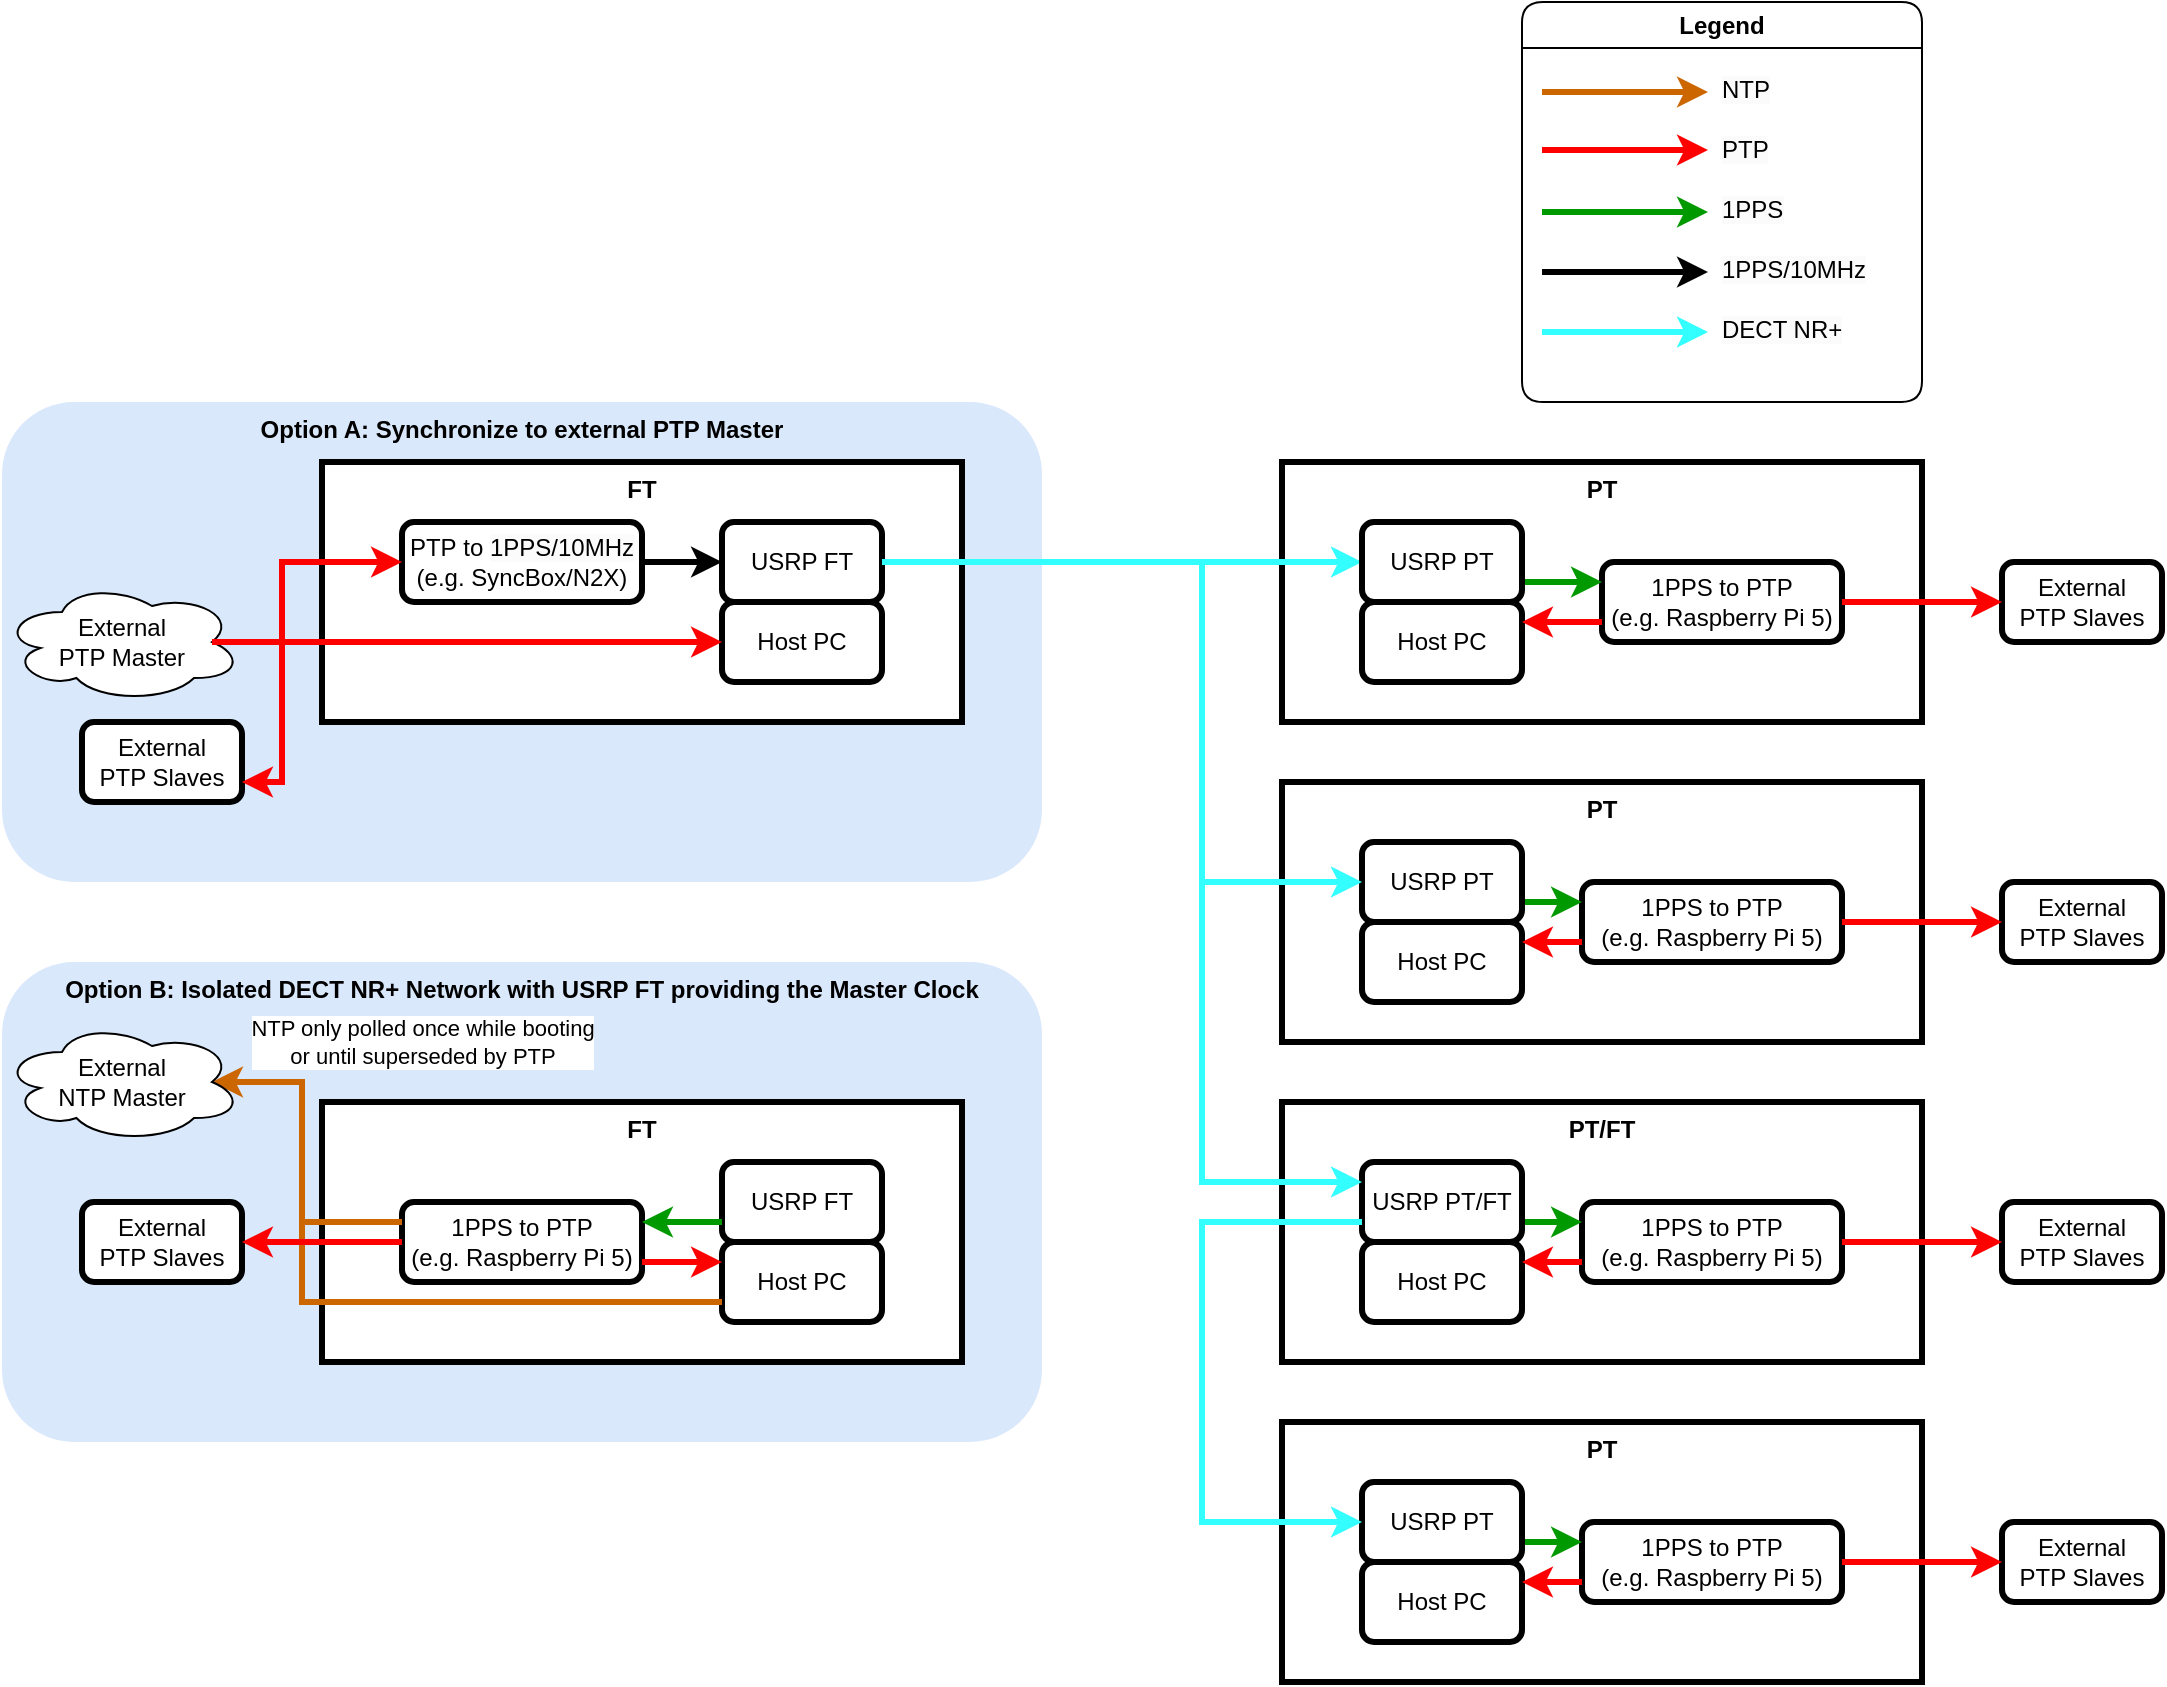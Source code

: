 <mxfile version="26.2.2">
  <diagram id="aQhpeuAyKN3efvRNQwSn" name="Draft 0">
    <mxGraphModel dx="948" dy="624" grid="1" gridSize="10" guides="0" tooltips="1" connect="1" arrows="1" fold="1" page="1" pageScale="1" pageWidth="1169" pageHeight="1654" math="0" shadow="0">
      <root>
        <mxCell id="0" />
        <mxCell id="1" parent="0" />
        <mxCell id="Bj_DQetzVouuPHAo5OsP-259" value="&lt;b&gt;Option B: Isolated DECT NR+ Network with USRP FT providing the Master Clock&lt;/b&gt;" style="rounded=1;whiteSpace=wrap;html=1;fillColor=#dae8fc;strokeColor=none;verticalAlign=top;dashed=1;" parent="1" vertex="1">
          <mxGeometry x="40" y="520" width="520" height="240" as="geometry" />
        </mxCell>
        <mxCell id="Bj_DQetzVouuPHAo5OsP-258" value="&lt;b&gt;Option A: Synchronize to external PTP Master&lt;/b&gt;" style="rounded=1;whiteSpace=wrap;html=1;fillColor=#dae8fc;strokeColor=none;verticalAlign=top;dashed=1;" parent="1" vertex="1">
          <mxGeometry x="40" y="240" width="520" height="240" as="geometry" />
        </mxCell>
        <mxCell id="Bj_DQetzVouuPHAo5OsP-234" value="&lt;b&gt;FT&lt;/b&gt;" style="rounded=0;whiteSpace=wrap;html=1;verticalAlign=top;fillColor=default;strokeColor=#000000;strokeWidth=3;" parent="1" vertex="1">
          <mxGeometry x="200" y="590" width="320" height="130" as="geometry" />
        </mxCell>
        <mxCell id="Bj_DQetzVouuPHAo5OsP-231" value="&lt;b&gt;FT&lt;/b&gt;" style="rounded=0;whiteSpace=wrap;html=1;verticalAlign=top;fillColor=default;strokeColor=#000000;strokeWidth=3;" parent="1" vertex="1">
          <mxGeometry x="200" y="270" width="320" height="130" as="geometry" />
        </mxCell>
        <mxCell id="Bj_DQetzVouuPHAo5OsP-204" value="&lt;b&gt;PT&lt;/b&gt;" style="rounded=0;whiteSpace=wrap;html=1;verticalAlign=top;fillColor=default;strokeColor=#000000;strokeWidth=3;" parent="1" vertex="1">
          <mxGeometry x="680" y="270" width="320" height="130" as="geometry" />
        </mxCell>
        <mxCell id="gou46OdMyQ_DH9dvmqBt-38" value="PTP&amp;nbsp;&lt;span style=&quot;background-color: transparent; color: light-dark(rgb(0, 0, 0), rgb(255, 255, 255));&quot;&gt;to&amp;nbsp;&lt;/span&gt;&lt;span style=&quot;background-color: rgb(251, 251, 251);&quot;&gt;1PPS/10MHz&lt;/span&gt;&lt;div&gt;(e.g. SyncBox/N2X)&lt;/div&gt;" style="rounded=1;whiteSpace=wrap;html=1;strokeWidth=3;" parent="1" vertex="1">
          <mxGeometry x="240" y="300" width="120" height="40" as="geometry" />
        </mxCell>
        <mxCell id="Bj_DQetzVouuPHAo5OsP-90" value="USRP FT" style="rounded=1;whiteSpace=wrap;html=1;strokeWidth=3;" parent="1" vertex="1">
          <mxGeometry x="400" y="620" width="80" height="40" as="geometry" />
        </mxCell>
        <mxCell id="Bj_DQetzVouuPHAo5OsP-92" value="Host PC" style="rounded=1;whiteSpace=wrap;html=1;strokeWidth=3;" parent="1" vertex="1">
          <mxGeometry x="400" y="660" width="80" height="40" as="geometry" />
        </mxCell>
        <mxCell id="Bj_DQetzVouuPHAo5OsP-94" value="Legend" style="swimlane;whiteSpace=wrap;html=1;rounded=1;strokeColor=default;swimlaneFillColor=light-dark(#ffffff, #212121);" parent="1" vertex="1">
          <mxGeometry x="800" y="40" width="200" height="200" as="geometry">
            <mxRectangle x="880" y="80" width="140" height="30" as="alternateBounds" />
          </mxGeometry>
        </mxCell>
        <mxCell id="Bj_DQetzVouuPHAo5OsP-101" value="" style="endArrow=classic;html=1;rounded=0;exitX=0;exitY=1;exitDx=0;exitDy=0;strokeColor=light-dark(#000000,#EDEDED);strokeWidth=3;" parent="Bj_DQetzVouuPHAo5OsP-94" edge="1">
          <mxGeometry width="50" height="50" relative="1" as="geometry">
            <mxPoint x="10" y="135" as="sourcePoint" />
            <mxPoint x="93" y="135" as="targetPoint" />
          </mxGeometry>
        </mxCell>
        <mxCell id="Bj_DQetzVouuPHAo5OsP-102" value="&lt;span style=&quot;color: rgb(0, 0, 0); font-family: Helvetica; font-size: 12px; font-style: normal; font-variant-ligatures: normal; font-variant-caps: normal; font-weight: 400; letter-spacing: normal; orphans: 2; text-align: center; text-indent: 0px; text-transform: none; widows: 2; word-spacing: 0px; -webkit-text-stroke-width: 0px; white-space: normal; background-color: rgb(251, 251, 251); text-decoration-thickness: initial; text-decoration-style: initial; text-decoration-color: initial; float: none; display: inline !important;&quot;&gt;1PPS/10MHz&lt;/span&gt;" style="text;whiteSpace=wrap;html=1;" parent="Bj_DQetzVouuPHAo5OsP-94" vertex="1">
          <mxGeometry x="98" y="120" width="94" height="25" as="geometry" />
        </mxCell>
        <mxCell id="Bj_DQetzVouuPHAo5OsP-103" value="" style="endArrow=classic;html=1;rounded=0;exitX=0;exitY=1;exitDx=0;exitDy=0;strokeColor=light-dark(#ff0000, #ededed);strokeWidth=3;" parent="Bj_DQetzVouuPHAo5OsP-94" edge="1">
          <mxGeometry width="50" height="50" relative="1" as="geometry">
            <mxPoint x="10" y="74" as="sourcePoint" />
            <mxPoint x="93" y="74" as="targetPoint" />
          </mxGeometry>
        </mxCell>
        <mxCell id="Bj_DQetzVouuPHAo5OsP-104" value="&lt;span style=&quot;color: rgb(0, 0, 0); font-family: Helvetica; font-size: 12px; font-style: normal; font-variant-ligatures: normal; font-variant-caps: normal; font-weight: 400; letter-spacing: normal; orphans: 2; text-align: center; text-indent: 0px; text-transform: none; widows: 2; word-spacing: 0px; -webkit-text-stroke-width: 0px; white-space: normal; background-color: rgb(251, 251, 251); text-decoration-thickness: initial; text-decoration-style: initial; text-decoration-color: initial; float: none; display: inline !important;&quot;&gt;PTP&lt;/span&gt;" style="text;whiteSpace=wrap;html=1;" parent="Bj_DQetzVouuPHAo5OsP-94" vertex="1">
          <mxGeometry x="98" y="60" width="91" height="24" as="geometry" />
        </mxCell>
        <mxCell id="Bj_DQetzVouuPHAo5OsP-107" value="" style="endArrow=classic;html=1;rounded=0;exitX=0;exitY=1;exitDx=0;exitDy=0;strokeColor=light-dark(#009900,#EDEDED);strokeWidth=3;" parent="Bj_DQetzVouuPHAo5OsP-94" edge="1">
          <mxGeometry width="50" height="50" relative="1" as="geometry">
            <mxPoint x="10" y="105" as="sourcePoint" />
            <mxPoint x="93" y="105" as="targetPoint" />
          </mxGeometry>
        </mxCell>
        <mxCell id="Bj_DQetzVouuPHAo5OsP-108" value="&lt;span style=&quot;color: rgb(0, 0, 0); font-family: Helvetica; font-size: 12px; font-style: normal; font-variant-ligatures: normal; font-variant-caps: normal; font-weight: 400; letter-spacing: normal; orphans: 2; text-align: center; text-indent: 0px; text-transform: none; widows: 2; word-spacing: 0px; -webkit-text-stroke-width: 0px; white-space: normal; background-color: rgb(251, 251, 251); text-decoration-thickness: initial; text-decoration-style: initial; text-decoration-color: initial; float: none; display: inline !important;&quot;&gt;1PPS&lt;/span&gt;" style="text;whiteSpace=wrap;html=1;" parent="Bj_DQetzVouuPHAo5OsP-94" vertex="1">
          <mxGeometry x="98" y="90" width="94" height="25" as="geometry" />
        </mxCell>
        <mxCell id="Bj_DQetzVouuPHAo5OsP-111" value="" style="endArrow=classic;html=1;rounded=0;exitX=0;exitY=1;exitDx=0;exitDy=0;strokeColor=light-dark(#33FFFF,#EDEDED);strokeWidth=3;" parent="Bj_DQetzVouuPHAo5OsP-94" edge="1">
          <mxGeometry width="50" height="50" relative="1" as="geometry">
            <mxPoint x="10" y="165" as="sourcePoint" />
            <mxPoint x="93" y="165" as="targetPoint" />
          </mxGeometry>
        </mxCell>
        <mxCell id="Bj_DQetzVouuPHAo5OsP-112" value="&lt;div style=&quot;text-align: center;&quot;&gt;&lt;span style=&quot;color: light-dark(rgb(0, 0, 0), rgb(255, 255, 255)); background-color: rgb(251, 251, 251);&quot;&gt;DECT NR+&lt;/span&gt;&lt;/div&gt;" style="text;whiteSpace=wrap;html=1;" parent="Bj_DQetzVouuPHAo5OsP-94" vertex="1">
          <mxGeometry x="98" y="150" width="94" height="25" as="geometry" />
        </mxCell>
        <mxCell id="Bj_DQetzVouuPHAo5OsP-147" value="" style="endArrow=classic;html=1;rounded=0;exitX=0;exitY=1;exitDx=0;exitDy=0;strokeColor=light-dark(#CC6600,#EDEDED);strokeWidth=3;" parent="Bj_DQetzVouuPHAo5OsP-94" edge="1">
          <mxGeometry width="50" height="50" relative="1" as="geometry">
            <mxPoint x="10" y="45" as="sourcePoint" />
            <mxPoint x="93" y="45" as="targetPoint" />
          </mxGeometry>
        </mxCell>
        <mxCell id="Bj_DQetzVouuPHAo5OsP-148" value="&lt;span style=&quot;color: rgb(0, 0, 0); font-family: Helvetica; font-size: 12px; font-style: normal; font-variant-ligatures: normal; font-variant-caps: normal; font-weight: 400; letter-spacing: normal; orphans: 2; text-align: center; text-indent: 0px; text-transform: none; widows: 2; word-spacing: 0px; -webkit-text-stroke-width: 0px; white-space: normal; background-color: rgb(251, 251, 251); text-decoration-thickness: initial; text-decoration-style: initial; text-decoration-color: initial; float: none; display: inline !important;&quot;&gt;NTP&lt;/span&gt;" style="text;whiteSpace=wrap;html=1;" parent="Bj_DQetzVouuPHAo5OsP-94" vertex="1">
          <mxGeometry x="98" y="30" width="94" height="25" as="geometry" />
        </mxCell>
        <mxCell id="Bj_DQetzVouuPHAo5OsP-113" value="USRP FT" style="rounded=1;whiteSpace=wrap;html=1;strokeWidth=3;" parent="1" vertex="1">
          <mxGeometry x="400" y="300" width="80" height="40" as="geometry" />
        </mxCell>
        <mxCell id="Bj_DQetzVouuPHAo5OsP-118" value="" style="endArrow=classic;html=1;rounded=0;exitX=0.875;exitY=0.5;exitDx=0;exitDy=0;strokeColor=light-dark(#ff0000, #ededed);strokeWidth=3;entryX=0;entryY=0.5;entryDx=0;entryDy=0;exitPerimeter=0;" parent="1" source="Bj_DQetzVouuPHAo5OsP-120" target="gou46OdMyQ_DH9dvmqBt-38" edge="1">
          <mxGeometry width="50" height="50" relative="1" as="geometry">
            <mxPoint x="120" y="340" as="sourcePoint" />
            <mxPoint x="203" y="340" as="targetPoint" />
            <Array as="points">
              <mxPoint x="180" y="360" />
              <mxPoint x="180" y="320" />
            </Array>
          </mxGeometry>
        </mxCell>
        <mxCell id="Bj_DQetzVouuPHAo5OsP-120" value="External&lt;div&gt;PTP Master&lt;/div&gt;" style="ellipse;shape=cloud;whiteSpace=wrap;html=1;" parent="1" vertex="1">
          <mxGeometry x="40" y="330" width="120" height="60" as="geometry" />
        </mxCell>
        <mxCell id="Bj_DQetzVouuPHAo5OsP-123" value="1PPS&amp;nbsp;&lt;span style=&quot;background-color: transparent; color: light-dark(rgb(0, 0, 0), rgb(255, 255, 255));&quot;&gt;to&amp;nbsp;&lt;/span&gt;&lt;span style=&quot;background-color: transparent; color: light-dark(rgb(0, 0, 0), rgb(255, 255, 255));&quot;&gt;PTP&lt;/span&gt;&lt;div&gt;(e.g. Raspberry Pi 5)&lt;/div&gt;" style="rounded=1;whiteSpace=wrap;html=1;strokeWidth=3;" parent="1" vertex="1">
          <mxGeometry x="240" y="640" width="120" height="40" as="geometry" />
        </mxCell>
        <mxCell id="Bj_DQetzVouuPHAo5OsP-124" value="" style="endArrow=classic;html=1;rounded=0;exitX=0;exitY=0.75;exitDx=0;exitDy=0;strokeColor=light-dark(#009900,#EDEDED);strokeWidth=3;entryX=1;entryY=0.25;entryDx=0;entryDy=0;" parent="1" source="Bj_DQetzVouuPHAo5OsP-90" target="Bj_DQetzVouuPHAo5OsP-123" edge="1">
          <mxGeometry width="50" height="50" relative="1" as="geometry">
            <mxPoint x="160" y="670" as="sourcePoint" />
            <mxPoint x="383" y="585" as="targetPoint" />
          </mxGeometry>
        </mxCell>
        <mxCell id="Bj_DQetzVouuPHAo5OsP-125" value="" style="endArrow=classic;html=1;rounded=0;exitX=1;exitY=0.75;exitDx=0;exitDy=0;strokeColor=light-dark(#ff0000, #ededed);strokeWidth=3;entryX=0;entryY=0.25;entryDx=0;entryDy=0;" parent="1" source="Bj_DQetzVouuPHAo5OsP-123" target="Bj_DQetzVouuPHAo5OsP-92" edge="1">
          <mxGeometry width="50" height="50" relative="1" as="geometry">
            <mxPoint x="300" y="554" as="sourcePoint" />
            <mxPoint x="160" y="650" as="targetPoint" />
          </mxGeometry>
        </mxCell>
        <mxCell id="Bj_DQetzVouuPHAo5OsP-127" value="Host PC" style="rounded=1;whiteSpace=wrap;html=1;strokeWidth=3;" parent="1" vertex="1">
          <mxGeometry x="720" y="340" width="80" height="40" as="geometry" />
        </mxCell>
        <mxCell id="Bj_DQetzVouuPHAo5OsP-128" value="1PPS&amp;nbsp;&lt;span style=&quot;background-color: transparent; color: light-dark(rgb(0, 0, 0), rgb(255, 255, 255));&quot;&gt;to&amp;nbsp;&lt;/span&gt;&lt;span style=&quot;background-color: transparent; color: light-dark(rgb(0, 0, 0), rgb(255, 255, 255));&quot;&gt;PTP&lt;/span&gt;&lt;div&gt;(e.g. Raspberry Pi 5)&lt;/div&gt;" style="rounded=1;whiteSpace=wrap;html=1;strokeWidth=3;" parent="1" vertex="1">
          <mxGeometry x="840" y="320" width="120" height="40" as="geometry" />
        </mxCell>
        <mxCell id="Bj_DQetzVouuPHAo5OsP-129" value="" style="endArrow=classic;html=1;rounded=0;exitX=1;exitY=0.75;exitDx=0;exitDy=0;strokeColor=light-dark(#009900,#EDEDED);strokeWidth=3;entryX=0;entryY=0.25;entryDx=0;entryDy=0;" parent="1" source="Bj_DQetzVouuPHAo5OsP-126" target="Bj_DQetzVouuPHAo5OsP-128" edge="1">
          <mxGeometry width="50" height="50" relative="1" as="geometry">
            <mxPoint x="1020" y="350" as="sourcePoint" />
            <mxPoint x="820" y="390" as="targetPoint" />
          </mxGeometry>
        </mxCell>
        <mxCell id="Bj_DQetzVouuPHAo5OsP-149" value="" style="endArrow=classic;html=1;rounded=0;exitX=0;exitY=0.25;exitDx=0;exitDy=0;strokeColor=light-dark(#CC6600,#EDEDED);strokeWidth=3;entryX=0.875;entryY=0.5;entryDx=0;entryDy=0;entryPerimeter=0;" parent="1" source="Bj_DQetzVouuPHAo5OsP-123" target="Bj_DQetzVouuPHAo5OsP-245" edge="1">
          <mxGeometry width="50" height="50" relative="1" as="geometry">
            <mxPoint x="580" y="700" as="sourcePoint" />
            <mxPoint x="145" y="590" as="targetPoint" />
            <Array as="points">
              <mxPoint x="190" y="650" />
              <mxPoint x="190" y="580" />
            </Array>
          </mxGeometry>
        </mxCell>
        <mxCell id="Bj_DQetzVouuPHAo5OsP-151" value="NTP only&amp;nbsp;&lt;span style=&quot;background-color: light-dark(#ffffff, var(--ge-dark-color, #121212)); color: light-dark(rgb(0, 0, 0), rgb(255, 255, 255));&quot;&gt;polled once while&amp;nbsp;&lt;/span&gt;&lt;span style=&quot;background-color: light-dark(#ffffff, var(--ge-dark-color, #121212)); color: light-dark(rgb(0, 0, 0), rgb(255, 255, 255));&quot;&gt;booting&lt;/span&gt;&lt;div&gt;&lt;span style=&quot;background-color: light-dark(#ffffff, var(--ge-dark-color, #121212)); color: light-dark(rgb(0, 0, 0), rgb(255, 255, 255));&quot;&gt;or until superseded by PTP&lt;/span&gt;&lt;/div&gt;" style="edgeLabel;html=1;align=center;verticalAlign=middle;resizable=0;points=[];" parent="Bj_DQetzVouuPHAo5OsP-149" vertex="1" connectable="0">
          <mxGeometry x="-0.539" relative="1" as="geometry">
            <mxPoint x="48" y="-90" as="offset" />
          </mxGeometry>
        </mxCell>
        <mxCell id="Bj_DQetzVouuPHAo5OsP-154" value="" style="endArrow=classic;html=1;rounded=0;exitX=1;exitY=0.5;exitDx=0;exitDy=0;strokeColor=light-dark(#33FFFF,#EDEDED);strokeWidth=3;entryX=0;entryY=0.5;entryDx=0;entryDy=0;" parent="1" source="Bj_DQetzVouuPHAo5OsP-113" target="Bj_DQetzVouuPHAo5OsP-126" edge="1">
          <mxGeometry width="50" height="50" relative="1" as="geometry">
            <mxPoint x="940" y="375" as="sourcePoint" />
            <mxPoint x="1023" y="375" as="targetPoint" />
          </mxGeometry>
        </mxCell>
        <mxCell id="Bj_DQetzVouuPHAo5OsP-115" value="Host PC" style="rounded=1;whiteSpace=wrap;html=1;strokeWidth=3;" parent="1" vertex="1">
          <mxGeometry x="400" y="340" width="80" height="40" as="geometry" />
        </mxCell>
        <mxCell id="Bj_DQetzVouuPHAo5OsP-166" value="" style="endArrow=classic;html=1;rounded=0;exitX=0.875;exitY=0.5;exitDx=0;exitDy=0;strokeColor=light-dark(#ff0000, #ededed);strokeWidth=3;entryX=0;entryY=0.5;entryDx=0;entryDy=0;exitPerimeter=0;" parent="1" source="Bj_DQetzVouuPHAo5OsP-120" target="Bj_DQetzVouuPHAo5OsP-115" edge="1">
          <mxGeometry width="50" height="50" relative="1" as="geometry">
            <mxPoint x="155" y="370" as="sourcePoint" />
            <mxPoint x="210" y="330" as="targetPoint" />
          </mxGeometry>
        </mxCell>
        <mxCell id="Bj_DQetzVouuPHAo5OsP-167" value="" style="endArrow=classic;html=1;rounded=0;exitX=1;exitY=0.5;exitDx=0;exitDy=0;strokeColor=light-dark(#000000,#EDEDED);strokeWidth=3;entryX=0;entryY=0.5;entryDx=0;entryDy=0;" parent="1" source="gou46OdMyQ_DH9dvmqBt-38" target="Bj_DQetzVouuPHAo5OsP-113" edge="1">
          <mxGeometry width="50" height="50" relative="1" as="geometry">
            <mxPoint x="390" y="330" as="sourcePoint" />
            <mxPoint x="473" y="330" as="targetPoint" />
          </mxGeometry>
        </mxCell>
        <mxCell id="Bj_DQetzVouuPHAo5OsP-168" value="" style="endArrow=classic;html=1;rounded=0;exitX=0;exitY=0.75;exitDx=0;exitDy=0;strokeColor=light-dark(#ff0000, #ededed);strokeWidth=3;entryX=1;entryY=0.25;entryDx=0;entryDy=0;" parent="1" source="Bj_DQetzVouuPHAo5OsP-128" target="Bj_DQetzVouuPHAo5OsP-127" edge="1">
          <mxGeometry width="50" height="50" relative="1" as="geometry">
            <mxPoint x="820" y="330" as="sourcePoint" />
            <mxPoint x="700" y="330" as="targetPoint" />
          </mxGeometry>
        </mxCell>
        <mxCell id="Bj_DQetzVouuPHAo5OsP-126" value="USRP PT" style="rounded=1;whiteSpace=wrap;html=1;strokeWidth=3;" parent="1" vertex="1">
          <mxGeometry x="720" y="300" width="80" height="40" as="geometry" />
        </mxCell>
        <mxCell id="Bj_DQetzVouuPHAo5OsP-185" value="External&lt;div&gt;PTP Slaves&lt;/div&gt;" style="rounded=1;whiteSpace=wrap;html=1;strokeWidth=3;" parent="1" vertex="1">
          <mxGeometry x="80" y="400" width="80" height="40" as="geometry" />
        </mxCell>
        <mxCell id="Bj_DQetzVouuPHAo5OsP-187" value="External&lt;div&gt;PTP Slaves&lt;/div&gt;" style="rounded=1;whiteSpace=wrap;html=1;strokeWidth=3;" parent="1" vertex="1">
          <mxGeometry x="80" y="640" width="80" height="40" as="geometry" />
        </mxCell>
        <mxCell id="Bj_DQetzVouuPHAo5OsP-192" value="External&lt;div&gt;PTP Slaves&lt;/div&gt;" style="rounded=1;whiteSpace=wrap;html=1;strokeWidth=3;" parent="1" vertex="1">
          <mxGeometry x="1040" y="320" width="80" height="40" as="geometry" />
        </mxCell>
        <mxCell id="Bj_DQetzVouuPHAo5OsP-193" value="" style="endArrow=classic;html=1;rounded=0;strokeColor=light-dark(#ff0000, #ededed);strokeWidth=3;entryX=0;entryY=0.5;entryDx=0;entryDy=0;exitX=1;exitY=0.5;exitDx=0;exitDy=0;" parent="1" source="Bj_DQetzVouuPHAo5OsP-128" target="Bj_DQetzVouuPHAo5OsP-192" edge="1">
          <mxGeometry width="50" height="50" relative="1" as="geometry">
            <mxPoint x="980" y="340" as="sourcePoint" />
            <mxPoint x="790" y="360" as="targetPoint" />
          </mxGeometry>
        </mxCell>
        <mxCell id="Bj_DQetzVouuPHAo5OsP-214" value="&lt;b&gt;PT&lt;/b&gt;" style="rounded=0;whiteSpace=wrap;html=1;verticalAlign=top;fillColor=default;strokeColor=#000000;strokeWidth=3;" parent="1" vertex="1">
          <mxGeometry x="680" y="430" width="320" height="130" as="geometry" />
        </mxCell>
        <mxCell id="Bj_DQetzVouuPHAo5OsP-215" value="Host PC" style="rounded=1;whiteSpace=wrap;html=1;strokeWidth=3;" parent="1" vertex="1">
          <mxGeometry x="720" y="500" width="80" height="40" as="geometry" />
        </mxCell>
        <mxCell id="Bj_DQetzVouuPHAo5OsP-216" value="1PPS&amp;nbsp;&lt;span style=&quot;background-color: transparent; color: light-dark(rgb(0, 0, 0), rgb(255, 255, 255));&quot;&gt;to&amp;nbsp;&lt;/span&gt;&lt;span style=&quot;background-color: transparent; color: light-dark(rgb(0, 0, 0), rgb(255, 255, 255));&quot;&gt;PTP&lt;/span&gt;&lt;div&gt;(e.g. Raspberry Pi 5)&lt;/div&gt;" style="rounded=1;whiteSpace=wrap;html=1;strokeWidth=3;" parent="1" vertex="1">
          <mxGeometry x="830" y="480" width="130" height="40" as="geometry" />
        </mxCell>
        <mxCell id="Bj_DQetzVouuPHAo5OsP-217" value="" style="endArrow=classic;html=1;rounded=0;exitX=1;exitY=0.75;exitDx=0;exitDy=0;strokeColor=light-dark(#009900,#EDEDED);strokeWidth=3;entryX=0;entryY=0.25;entryDx=0;entryDy=0;" parent="1" source="Bj_DQetzVouuPHAo5OsP-219" target="Bj_DQetzVouuPHAo5OsP-216" edge="1">
          <mxGeometry width="50" height="50" relative="1" as="geometry">
            <mxPoint x="1020" y="510" as="sourcePoint" />
            <mxPoint x="820" y="550" as="targetPoint" />
          </mxGeometry>
        </mxCell>
        <mxCell id="Bj_DQetzVouuPHAo5OsP-218" value="" style="endArrow=classic;html=1;rounded=0;exitX=0;exitY=0.75;exitDx=0;exitDy=0;strokeColor=light-dark(#ff0000, #ededed);strokeWidth=3;entryX=1;entryY=0.25;entryDx=0;entryDy=0;" parent="1" source="Bj_DQetzVouuPHAo5OsP-216" target="Bj_DQetzVouuPHAo5OsP-215" edge="1">
          <mxGeometry width="50" height="50" relative="1" as="geometry">
            <mxPoint x="820" y="490" as="sourcePoint" />
            <mxPoint x="700" y="490" as="targetPoint" />
          </mxGeometry>
        </mxCell>
        <mxCell id="Bj_DQetzVouuPHAo5OsP-219" value="USRP PT" style="rounded=1;whiteSpace=wrap;html=1;strokeWidth=3;" parent="1" vertex="1">
          <mxGeometry x="720" y="460" width="80" height="40" as="geometry" />
        </mxCell>
        <mxCell id="Bj_DQetzVouuPHAo5OsP-220" value="External&lt;div&gt;PTP Slaves&lt;/div&gt;" style="rounded=1;whiteSpace=wrap;html=1;strokeWidth=3;" parent="1" vertex="1">
          <mxGeometry x="1040" y="480" width="80" height="40" as="geometry" />
        </mxCell>
        <mxCell id="Bj_DQetzVouuPHAo5OsP-221" value="" style="endArrow=classic;html=1;rounded=0;strokeColor=light-dark(#ff0000, #ededed);strokeWidth=3;entryX=0;entryY=0.5;entryDx=0;entryDy=0;exitX=1;exitY=0.5;exitDx=0;exitDy=0;" parent="1" source="Bj_DQetzVouuPHAo5OsP-216" target="Bj_DQetzVouuPHAo5OsP-220" edge="1">
          <mxGeometry width="50" height="50" relative="1" as="geometry">
            <mxPoint x="980" y="500" as="sourcePoint" />
            <mxPoint x="790" y="520" as="targetPoint" />
          </mxGeometry>
        </mxCell>
        <mxCell id="Bj_DQetzVouuPHAo5OsP-222" value="&lt;b&gt;PT/FT&lt;/b&gt;" style="rounded=0;whiteSpace=wrap;html=1;verticalAlign=top;fillColor=default;strokeColor=#000000;strokeWidth=3;" parent="1" vertex="1">
          <mxGeometry x="680" y="590" width="320" height="130" as="geometry" />
        </mxCell>
        <mxCell id="Bj_DQetzVouuPHAo5OsP-223" value="Host PC" style="rounded=1;whiteSpace=wrap;html=1;strokeWidth=3;" parent="1" vertex="1">
          <mxGeometry x="720" y="660" width="80" height="40" as="geometry" />
        </mxCell>
        <mxCell id="Bj_DQetzVouuPHAo5OsP-224" value="1PPS&amp;nbsp;&lt;span style=&quot;background-color: transparent; color: light-dark(rgb(0, 0, 0), rgb(255, 255, 255));&quot;&gt;to&amp;nbsp;&lt;/span&gt;&lt;span style=&quot;background-color: transparent; color: light-dark(rgb(0, 0, 0), rgb(255, 255, 255));&quot;&gt;PTP&lt;/span&gt;&lt;div&gt;(e.g. Raspberry Pi 5)&lt;/div&gt;" style="rounded=1;whiteSpace=wrap;html=1;strokeWidth=3;" parent="1" vertex="1">
          <mxGeometry x="830" y="640" width="130" height="40" as="geometry" />
        </mxCell>
        <mxCell id="Bj_DQetzVouuPHAo5OsP-225" value="" style="endArrow=classic;html=1;rounded=0;exitX=1;exitY=0.75;exitDx=0;exitDy=0;strokeColor=light-dark(#009900,#EDEDED);strokeWidth=3;entryX=0;entryY=0.25;entryDx=0;entryDy=0;" parent="1" source="Bj_DQetzVouuPHAo5OsP-227" target="Bj_DQetzVouuPHAo5OsP-224" edge="1">
          <mxGeometry width="50" height="50" relative="1" as="geometry">
            <mxPoint x="1020" y="670" as="sourcePoint" />
            <mxPoint x="820" y="710" as="targetPoint" />
          </mxGeometry>
        </mxCell>
        <mxCell id="Bj_DQetzVouuPHAo5OsP-226" value="" style="endArrow=classic;html=1;rounded=0;exitX=0;exitY=0.75;exitDx=0;exitDy=0;strokeColor=light-dark(#ff0000, #ededed);strokeWidth=3;entryX=1;entryY=0.25;entryDx=0;entryDy=0;" parent="1" source="Bj_DQetzVouuPHAo5OsP-224" target="Bj_DQetzVouuPHAo5OsP-223" edge="1">
          <mxGeometry width="50" height="50" relative="1" as="geometry">
            <mxPoint x="820" y="650" as="sourcePoint" />
            <mxPoint x="700" y="650" as="targetPoint" />
          </mxGeometry>
        </mxCell>
        <mxCell id="Bj_DQetzVouuPHAo5OsP-227" value="USRP PT/FT" style="rounded=1;whiteSpace=wrap;html=1;strokeWidth=3;" parent="1" vertex="1">
          <mxGeometry x="720" y="620" width="80" height="40" as="geometry" />
        </mxCell>
        <mxCell id="Bj_DQetzVouuPHAo5OsP-228" value="External&lt;div&gt;PTP Slaves&lt;/div&gt;" style="rounded=1;whiteSpace=wrap;html=1;strokeWidth=3;" parent="1" vertex="1">
          <mxGeometry x="1040" y="640" width="80" height="40" as="geometry" />
        </mxCell>
        <mxCell id="Bj_DQetzVouuPHAo5OsP-229" value="" style="endArrow=classic;html=1;rounded=0;strokeColor=light-dark(#ff0000, #ededed);strokeWidth=3;entryX=0;entryY=0.5;entryDx=0;entryDy=0;exitX=1;exitY=0.5;exitDx=0;exitDy=0;" parent="1" source="Bj_DQetzVouuPHAo5OsP-224" target="Bj_DQetzVouuPHAo5OsP-228" edge="1">
          <mxGeometry width="50" height="50" relative="1" as="geometry">
            <mxPoint x="980" y="660" as="sourcePoint" />
            <mxPoint x="790" y="680" as="targetPoint" />
          </mxGeometry>
        </mxCell>
        <mxCell id="Bj_DQetzVouuPHAo5OsP-233" value="" style="endArrow=classic;html=1;rounded=0;exitX=0.875;exitY=0.5;exitDx=0;exitDy=0;strokeColor=light-dark(#ff0000, #ededed);strokeWidth=3;exitPerimeter=0;" parent="1" source="Bj_DQetzVouuPHAo5OsP-120" edge="1">
          <mxGeometry width="50" height="50" relative="1" as="geometry">
            <mxPoint x="155" y="370" as="sourcePoint" />
            <mxPoint x="160" y="430" as="targetPoint" />
            <Array as="points">
              <mxPoint x="180" y="360" />
              <mxPoint x="180" y="430" />
            </Array>
          </mxGeometry>
        </mxCell>
        <mxCell id="Bj_DQetzVouuPHAo5OsP-245" value="External&lt;div&gt;NTP Master&lt;/div&gt;" style="ellipse;shape=cloud;whiteSpace=wrap;html=1;" parent="1" vertex="1">
          <mxGeometry x="40" y="550" width="120" height="60" as="geometry" />
        </mxCell>
        <mxCell id="Bj_DQetzVouuPHAo5OsP-247" value="" style="endArrow=classic;html=1;rounded=0;exitX=1;exitY=0.5;exitDx=0;exitDy=0;strokeColor=light-dark(#33FFFF,#EDEDED);strokeWidth=3;entryX=0;entryY=0.25;entryDx=0;entryDy=0;" parent="1" source="Bj_DQetzVouuPHAo5OsP-113" target="Bj_DQetzVouuPHAo5OsP-227" edge="1">
          <mxGeometry width="50" height="50" relative="1" as="geometry">
            <mxPoint x="490" y="290" as="sourcePoint" />
            <mxPoint x="650" y="450" as="targetPoint" />
            <Array as="points">
              <mxPoint x="640" y="320" />
              <mxPoint x="640" y="630" />
            </Array>
          </mxGeometry>
        </mxCell>
        <mxCell id="Bj_DQetzVouuPHAo5OsP-248" value="&lt;b&gt;PT&lt;/b&gt;" style="rounded=0;whiteSpace=wrap;html=1;verticalAlign=top;fillColor=default;strokeColor=#000000;strokeWidth=3;" parent="1" vertex="1">
          <mxGeometry x="680" y="750" width="320" height="130" as="geometry" />
        </mxCell>
        <mxCell id="Bj_DQetzVouuPHAo5OsP-249" value="Host PC" style="rounded=1;whiteSpace=wrap;html=1;strokeWidth=3;" parent="1" vertex="1">
          <mxGeometry x="720" y="820" width="80" height="40" as="geometry" />
        </mxCell>
        <mxCell id="Bj_DQetzVouuPHAo5OsP-250" value="1PPS&amp;nbsp;&lt;span style=&quot;background-color: transparent; color: light-dark(rgb(0, 0, 0), rgb(255, 255, 255));&quot;&gt;to&amp;nbsp;&lt;/span&gt;&lt;span style=&quot;background-color: transparent; color: light-dark(rgb(0, 0, 0), rgb(255, 255, 255));&quot;&gt;PTP&lt;/span&gt;&lt;div&gt;(e.g. Raspberry Pi 5)&lt;/div&gt;" style="rounded=1;whiteSpace=wrap;html=1;strokeWidth=3;" parent="1" vertex="1">
          <mxGeometry x="830" y="800" width="130" height="40" as="geometry" />
        </mxCell>
        <mxCell id="Bj_DQetzVouuPHAo5OsP-251" value="" style="endArrow=classic;html=1;rounded=0;exitX=1;exitY=0.75;exitDx=0;exitDy=0;strokeColor=light-dark(#009900,#EDEDED);strokeWidth=3;entryX=0;entryY=0.25;entryDx=0;entryDy=0;" parent="1" source="Bj_DQetzVouuPHAo5OsP-253" target="Bj_DQetzVouuPHAo5OsP-250" edge="1">
          <mxGeometry width="50" height="50" relative="1" as="geometry">
            <mxPoint x="1020" y="830" as="sourcePoint" />
            <mxPoint x="820" y="870" as="targetPoint" />
          </mxGeometry>
        </mxCell>
        <mxCell id="Bj_DQetzVouuPHAo5OsP-252" value="" style="endArrow=classic;html=1;rounded=0;exitX=0;exitY=0.75;exitDx=0;exitDy=0;strokeColor=light-dark(#ff0000, #ededed);strokeWidth=3;entryX=1;entryY=0.25;entryDx=0;entryDy=0;" parent="1" source="Bj_DQetzVouuPHAo5OsP-250" target="Bj_DQetzVouuPHAo5OsP-249" edge="1">
          <mxGeometry width="50" height="50" relative="1" as="geometry">
            <mxPoint x="820" y="810" as="sourcePoint" />
            <mxPoint x="700" y="810" as="targetPoint" />
          </mxGeometry>
        </mxCell>
        <mxCell id="Bj_DQetzVouuPHAo5OsP-253" value="USRP PT" style="rounded=1;whiteSpace=wrap;html=1;strokeWidth=3;" parent="1" vertex="1">
          <mxGeometry x="720" y="780" width="80" height="40" as="geometry" />
        </mxCell>
        <mxCell id="Bj_DQetzVouuPHAo5OsP-254" value="External&lt;div&gt;PTP Slaves&lt;/div&gt;" style="rounded=1;whiteSpace=wrap;html=1;strokeWidth=3;" parent="1" vertex="1">
          <mxGeometry x="1040" y="800" width="80" height="40" as="geometry" />
        </mxCell>
        <mxCell id="Bj_DQetzVouuPHAo5OsP-255" value="" style="endArrow=classic;html=1;rounded=0;strokeColor=light-dark(#ff0000, #ededed);strokeWidth=3;entryX=0;entryY=0.5;entryDx=0;entryDy=0;exitX=1;exitY=0.5;exitDx=0;exitDy=0;" parent="1" source="Bj_DQetzVouuPHAo5OsP-250" target="Bj_DQetzVouuPHAo5OsP-254" edge="1">
          <mxGeometry width="50" height="50" relative="1" as="geometry">
            <mxPoint x="980" y="820" as="sourcePoint" />
            <mxPoint x="790" y="840" as="targetPoint" />
          </mxGeometry>
        </mxCell>
        <mxCell id="Bj_DQetzVouuPHAo5OsP-256" value="" style="endArrow=classic;html=1;rounded=0;exitX=0;exitY=0.75;exitDx=0;exitDy=0;strokeColor=light-dark(#33FFFF,#EDEDED);strokeWidth=3;entryX=0;entryY=0.5;entryDx=0;entryDy=0;" parent="1" source="Bj_DQetzVouuPHAo5OsP-227" target="Bj_DQetzVouuPHAo5OsP-253" edge="1">
          <mxGeometry width="50" height="50" relative="1" as="geometry">
            <mxPoint x="490" y="290" as="sourcePoint" />
            <mxPoint x="650" y="610" as="targetPoint" />
            <Array as="points">
              <mxPoint x="640" y="650" />
              <mxPoint x="640" y="800" />
            </Array>
          </mxGeometry>
        </mxCell>
        <mxCell id="Bj_DQetzVouuPHAo5OsP-155" value="" style="endArrow=classic;html=1;rounded=0;exitX=1;exitY=0.5;exitDx=0;exitDy=0;strokeColor=light-dark(#33FFFF,#EDEDED);strokeWidth=3;entryX=0;entryY=0.5;entryDx=0;entryDy=0;" parent="1" source="Bj_DQetzVouuPHAo5OsP-113" target="Bj_DQetzVouuPHAo5OsP-219" edge="1">
          <mxGeometry width="50" height="50" relative="1" as="geometry">
            <mxPoint x="490" y="310" as="sourcePoint" />
            <mxPoint x="510" y="410" as="targetPoint" />
            <Array as="points">
              <mxPoint x="640" y="320" />
              <mxPoint x="640" y="480" />
            </Array>
          </mxGeometry>
        </mxCell>
        <mxCell id="4LTYbAETsp32oEr3xXqk-1" value="" style="endArrow=none;html=1;rounded=0;exitX=0;exitY=0.75;exitDx=0;exitDy=0;strokeColor=light-dark(#CC6600,#EDEDED);strokeWidth=3;startFill=0;" edge="1" parent="1" source="Bj_DQetzVouuPHAo5OsP-92">
          <mxGeometry width="50" height="50" relative="1" as="geometry">
            <mxPoint x="250" y="660" as="sourcePoint" />
            <mxPoint x="190" y="650" as="targetPoint" />
            <Array as="points">
              <mxPoint x="190" y="690" />
            </Array>
          </mxGeometry>
        </mxCell>
        <mxCell id="Bj_DQetzVouuPHAo5OsP-191" value="" style="endArrow=classic;html=1;rounded=0;strokeColor=light-dark(#ff0000, #ededed);strokeWidth=3;entryX=1;entryY=0.5;entryDx=0;entryDy=0;exitX=0;exitY=0.5;exitDx=0;exitDy=0;" parent="1" source="Bj_DQetzVouuPHAo5OsP-123" target="Bj_DQetzVouuPHAo5OsP-187" edge="1">
          <mxGeometry width="50" height="50" relative="1" as="geometry">
            <mxPoint x="200" y="660" as="sourcePoint" />
            <mxPoint x="410" y="680" as="targetPoint" />
          </mxGeometry>
        </mxCell>
      </root>
    </mxGraphModel>
  </diagram>
</mxfile>
